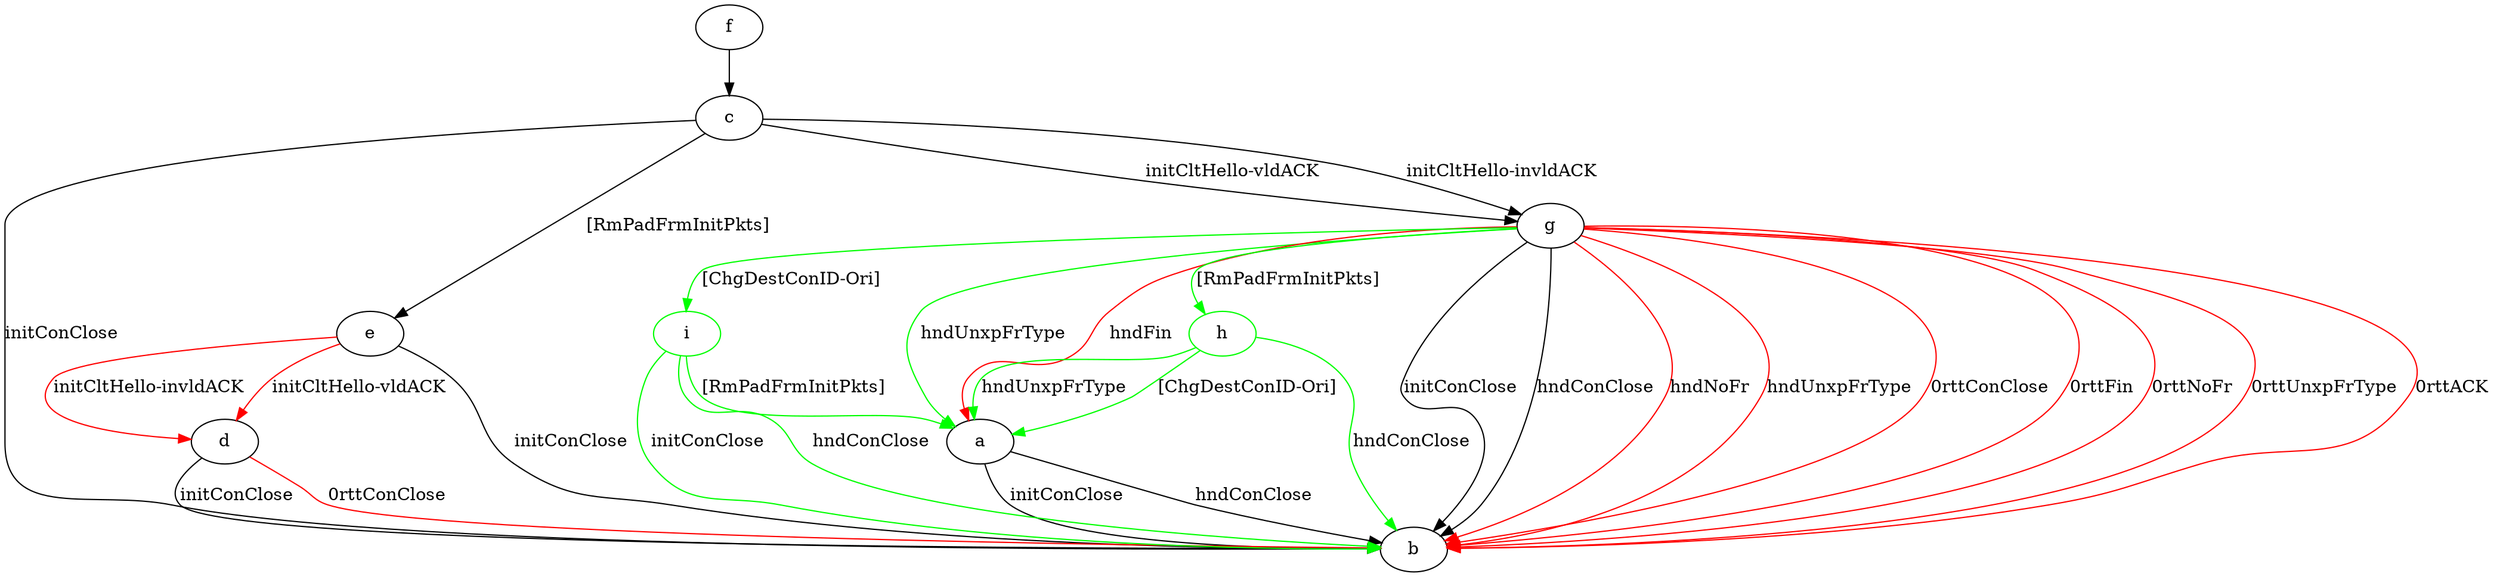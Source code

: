 digraph "" {
	a -> b	[key=0,
		label="initConClose "];
	a -> b	[key=1,
		label="hndConClose "];
	c -> b	[key=0,
		label="initConClose "];
	c -> e	[key=0,
		label="[RmPadFrmInitPkts] "];
	c -> g	[key=0,
		label="initCltHello-vldACK "];
	c -> g	[key=1,
		label="initCltHello-invldACK "];
	d -> b	[key=0,
		label="initConClose "];
	d -> b	[key=1,
		color=red,
		label="0rttConClose "];
	e -> b	[key=0,
		label="initConClose "];
	e -> d	[key=0,
		color=red,
		label="initCltHello-vldACK "];
	e -> d	[key=1,
		color=red,
		label="initCltHello-invldACK "];
	f -> c	[key=0];
	g -> a	[key=0,
		color=green,
		label="hndUnxpFrType "];
	g -> a	[key=1,
		color=red,
		label="hndFin "];
	g -> b	[key=0,
		label="initConClose "];
	g -> b	[key=1,
		label="hndConClose "];
	g -> b	[key=2,
		color=red,
		label="hndNoFr "];
	g -> b	[key=3,
		color=red,
		label="hndUnxpFrType "];
	g -> b	[key=4,
		color=red,
		label="0rttConClose "];
	g -> b	[key=5,
		color=red,
		label="0rttFin "];
	g -> b	[key=6,
		color=red,
		label="0rttNoFr "];
	g -> b	[key=7,
		color=red,
		label="0rttUnxpFrType "];
	g -> b	[key=8,
		color=red,
		label="0rttACK "];
	h	[color=green];
	g -> h	[key=0,
		color=green,
		label="[RmPadFrmInitPkts] "];
	i	[color=green];
	g -> i	[key=0,
		color=green,
		label="[ChgDestConID-Ori] "];
	h -> a	[key=0,
		color=green,
		label="hndUnxpFrType "];
	h -> a	[key=1,
		color=green,
		label="[ChgDestConID-Ori] "];
	h -> b	[key=0,
		color=green,
		label="hndConClose "];
	i -> a	[key=0,
		color=green,
		label="[RmPadFrmInitPkts] "];
	i -> b	[key=0,
		color=green,
		label="initConClose "];
	i -> b	[key=1,
		color=green,
		label="hndConClose "];
}
